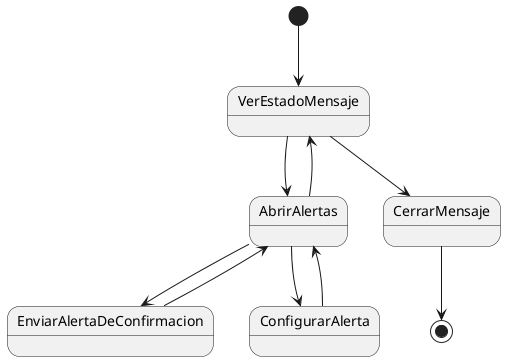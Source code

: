 @startuml diagramaDeEstados

[*] --> VerEstadoMensaje


VerEstadoMensaje --> AbrirAlertas

AbrirAlertas --> EnviarAlertaDeConfirmacion
AbrirAlertas --> ConfigurarAlerta

EnviarAlertaDeConfirmacion --> AbrirAlertas
ConfigurarAlerta --> AbrirAlertas

AbrirAlertas --> VerEstadoMensaje

VerEstadoMensaje --> CerrarMensaje

CerrarMensaje --> [*]

@enduml